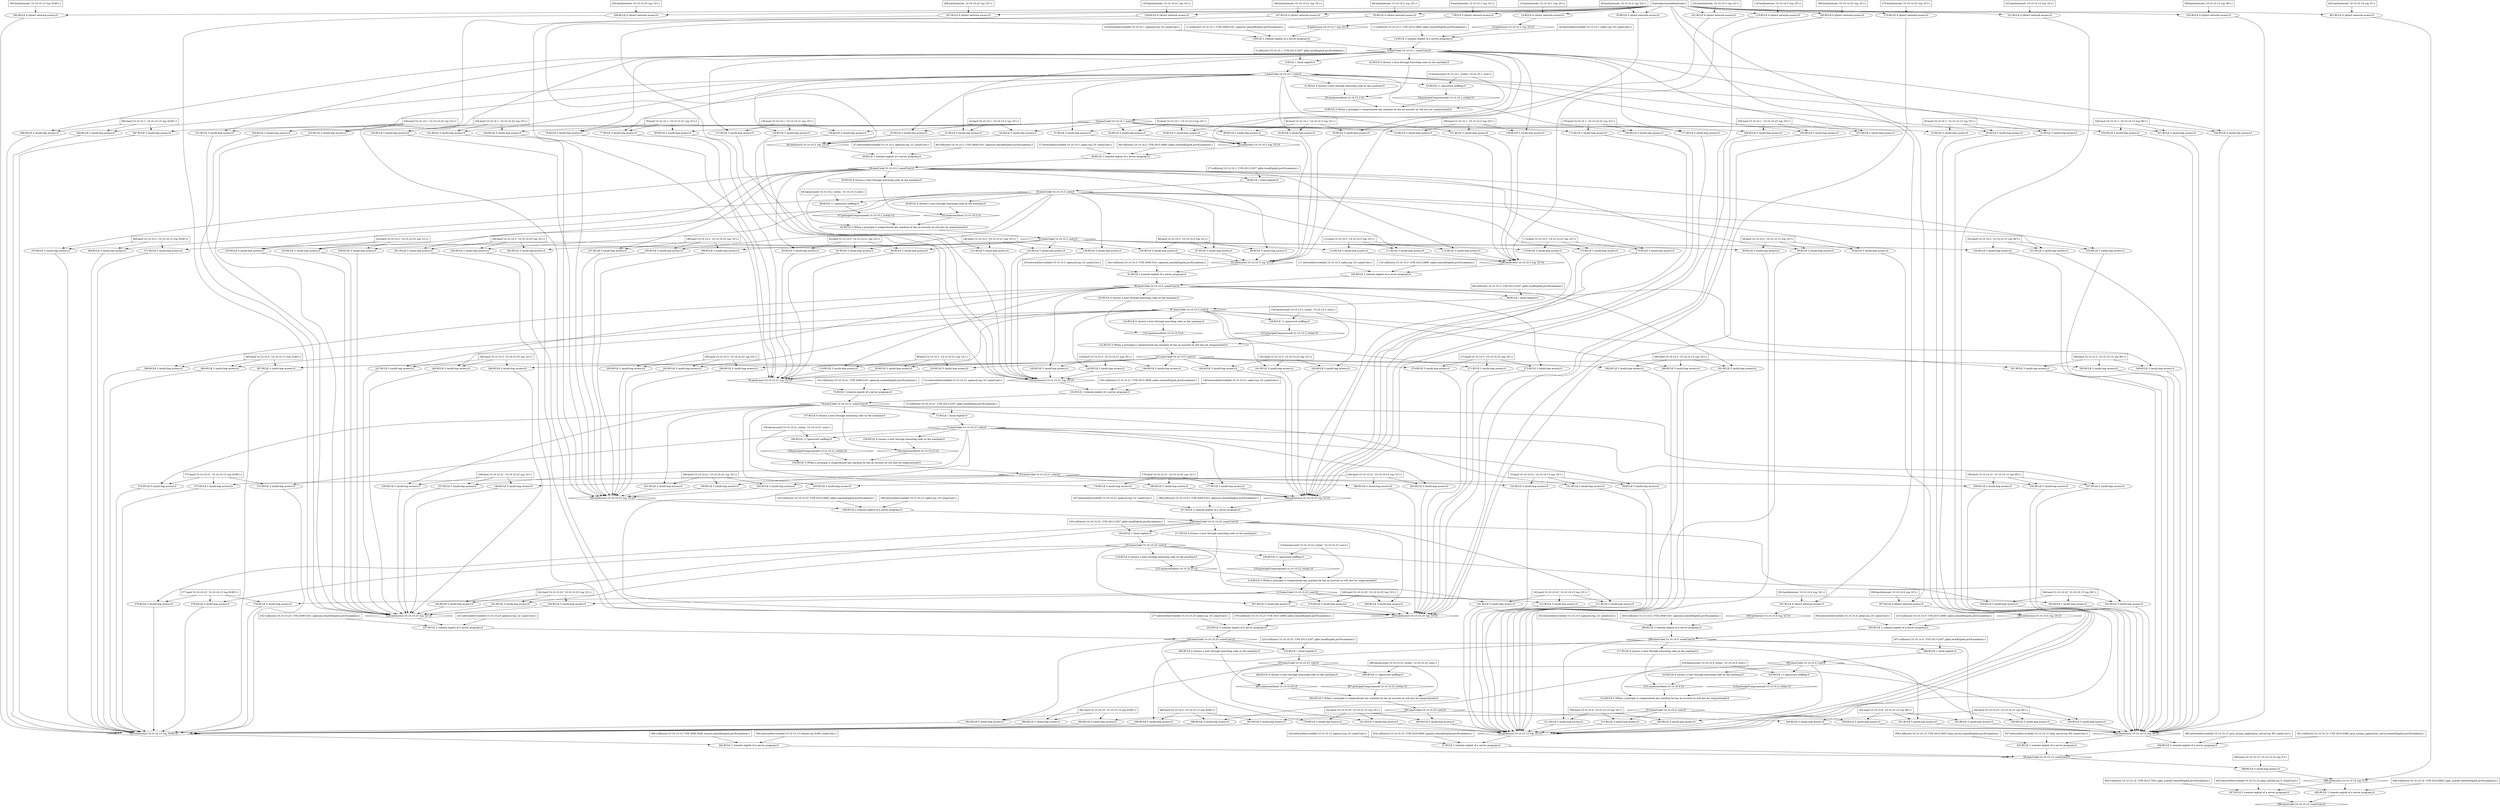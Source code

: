 digraph G {
	1 [label="1:execCode('10.10.10.1',root):0",shape=diamond];
	2 [label="2:RULE 1 (local exploit):0",shape=ellipse];
	3 [label="3:vulExists('10.10.10.1','CVE-2013-2207',glibc,localExploit,privEscalation):1",shape=box];
	4 [label="4:execCode('10.10.10.1',someUser):0",shape=diamond];
	5 [label="5:RULE 2 (remote exploit of a server program):0",shape=ellipse];
	6 [label="6:netAccess('10.10.10.1',tcp,'22'):0",shape=diamond];
	7 [label="7:RULE 6 (direct network access):0",shape=ellipse];
	8 [label="8:hacl(internet,'10.10.10.1',tcp,'22'):1",shape=box];
	9 [label="9:attackerLocated(internet):1",shape=box];
	10 [label="10:networkServiceInfo('10.10.10.1',openssh,tcp,'22',someUser):1",shape=box];
	11 [label="11:vulExists('10.10.10.1','CVE-2008-5161',openssh,remoteExploit,privEscalation):1",shape=box];
	12 [label="12:RULE 2 (remote exploit of a server program):0",shape=ellipse];
	13 [label="13:netAccess('10.10.10.1',tcp,'25'):0",shape=diamond];
	14 [label="14:RULE 6 (direct network access):0",shape=ellipse];
	15 [label="15:hacl(internet,'10.10.10.1',tcp,'25'):1",shape=box];
	16 [label="16:networkServiceInfo('10.10.10.1',safari,tcp,'25',someUser):1",shape=box];
	17 [label="17:vulExists('10.10.10.1','CVE-2015-2808',safari,remoteExploit,privEscalation):1",shape=box];
	18 [label="18:execCode('10.10.10.1',user):0",shape=diamond];
	19 [label="19:RULE 0 (When a principal is compromised any machine he has an account on will also be compromised):0",shape=ellipse];
	20 [label="20:canAccessHost('10.10.10.1'):0",shape=diamond];
	21 [label="21:RULE 8 (Access a host through executing code on the machine):0",shape=ellipse];
	22 [label="22:RULE 8 (Access a host through executing code on the machine):0",shape=ellipse];
	23 [label="23:hasAccount('10.10.10.1_victim','10.10.10.1',user):1",shape=box];
	24 [label="24:principalCompromised('10.10.10.1_victim'):0",shape=diamond];
	25 [label="25:RULE 11 (password sniffing):0",shape=ellipse];
	26 [label="26:execCode('10.10.10.13',someUser):0",shape=diamond];
	27 [label="27:RULE 2 (remote exploit of a server program):0",shape=ellipse];
	28 [label="28:netAccess('10.10.10.13',tcp,'25'):0",shape=diamond];
	29 [label="29:RULE 5 (multi-hop access):0",shape=ellipse];
	30 [label="30:hacl('10.10.10.1','10.10.10.13',tcp,'25'):1",shape=box];
	31 [label="31:RULE 5 (multi-hop access):0",shape=ellipse];
	32 [label="32:RULE 5 (multi-hop access):0",shape=ellipse];
	33 [label="33:RULE 5 (multi-hop access):0",shape=ellipse];
	34 [label="34:hacl('10.10.10.2','10.10.10.13',tcp,'25'):1",shape=box];
	35 [label="35:execCode('10.10.10.2',root):0",shape=diamond];
	36 [label="36:RULE 1 (local exploit):0",shape=ellipse];
	37 [label="37:vulExists('10.10.10.2','CVE-2013-2207',glibc,localExploit,privEscalation):1",shape=box];
	38 [label="38:execCode('10.10.10.2',someUser):0",shape=diamond];
	39 [label="39:RULE 2 (remote exploit of a server program):0",shape=ellipse];
	40 [label="40:netAccess('10.10.10.2',tcp,'22'):0",shape=diamond];
	41 [label="41:RULE 5 (multi-hop access):0",shape=ellipse];
	42 [label="42:hacl('10.10.10.1','10.10.10.2',tcp,'22'):1",shape=box];
	43 [label="43:RULE 5 (multi-hop access):0",shape=ellipse];
	44 [label="44:RULE 5 (multi-hop access):0",shape=ellipse];
	45 [label="45:RULE 6 (direct network access):0",shape=ellipse];
	46 [label="46:hacl(internet,'10.10.10.2',tcp,'22'):1",shape=box];
	47 [label="47:networkServiceInfo('10.10.10.2',openssh,tcp,'22',someUser):1",shape=box];
	48 [label="48:vulExists('10.10.10.2','CVE-2008-5161',openssh,remoteExploit,privEscalation):1",shape=box];
	49 [label="49:RULE 2 (remote exploit of a server program):0",shape=ellipse];
	50 [label="50:netAccess('10.10.10.2',tcp,'25'):0",shape=diamond];
	51 [label="51:RULE 5 (multi-hop access):0",shape=ellipse];
	52 [label="52:hacl('10.10.10.1','10.10.10.2',tcp,'25'):1",shape=box];
	53 [label="53:RULE 5 (multi-hop access):0",shape=ellipse];
	54 [label="54:RULE 5 (multi-hop access):0",shape=ellipse];
	55 [label="55:RULE 6 (direct network access):0",shape=ellipse];
	56 [label="56:hacl(internet,'10.10.10.2',tcp,'25'):1",shape=box];
	57 [label="57:networkServiceInfo('10.10.10.2',safari,tcp,'25',someUser):1",shape=box];
	58 [label="58:vulExists('10.10.10.2','CVE-2015-2808',safari,remoteExploit,privEscalation):1",shape=box];
	59 [label="59:RULE 5 (multi-hop access):0",shape=ellipse];
	60 [label="60:RULE 5 (multi-hop access):0",shape=ellipse];
	61 [label="61:execCode('10.10.10.2',user):0",shape=diamond];
	62 [label="62:RULE 0 (When a principal is compromised any machine he has an account on will also be compromised):0",shape=ellipse];
	63 [label="63:canAccessHost('10.10.10.2'):0",shape=diamond];
	64 [label="64:RULE 8 (Access a host through executing code on the machine):0",shape=ellipse];
	65 [label="65:RULE 8 (Access a host through executing code on the machine):0",shape=ellipse];
	66 [label="66:hasAccount('10.10.10.2_victim','10.10.10.2',user):1",shape=box];
	67 [label="67:principalCompromised('10.10.10.2_victim'):0",shape=diamond];
	68 [label="68:RULE 11 (password sniffing):0",shape=ellipse];
	69 [label="69:RULE 5 (multi-hop access):0",shape=ellipse];
	70 [label="70:hacl('10.10.10.21','10.10.10.13',tcp,'25'):1",shape=box];
	71 [label="71:execCode('10.10.10.21',root):0",shape=diamond];
	72 [label="72:RULE 1 (local exploit):0",shape=ellipse];
	73 [label="73:vulExists('10.10.10.21','CVE-2013-2207',glibc,localExploit,privEscalation):1",shape=box];
	74 [label="74:execCode('10.10.10.21',someUser):0",shape=diamond];
	75 [label="75:RULE 2 (remote exploit of a server program):0",shape=ellipse];
	76 [label="76:netAccess('10.10.10.21',tcp,'22'):0",shape=diamond];
	77 [label="77:RULE 5 (multi-hop access):0",shape=ellipse];
	78 [label="78:hacl('10.10.10.1','10.10.10.21',tcp,'22'):1",shape=box];
	79 [label="79:RULE 5 (multi-hop access):0",shape=ellipse];
	80 [label="80:RULE 5 (multi-hop access):0",shape=ellipse];
	81 [label="81:RULE 5 (multi-hop access):0",shape=ellipse];
	82 [label="82:hacl('10.10.10.2','10.10.10.21',tcp,'22'):1",shape=box];
	83 [label="83:RULE 5 (multi-hop access):0",shape=ellipse];
	84 [label="84:RULE 5 (multi-hop access):0",shape=ellipse];
	85 [label="85:RULE 5 (multi-hop access):0",shape=ellipse];
	86 [label="86:hacl('10.10.10.3','10.10.10.21',tcp,'22'):1",shape=box];
	87 [label="87:execCode('10.10.10.3',root):0",shape=diamond];
	88 [label="88:RULE 1 (local exploit):0",shape=ellipse];
	89 [label="89:vulExists('10.10.10.3','CVE-2013-2207',glibc,localExploit,privEscalation):1",shape=box];
	90 [label="90:execCode('10.10.10.3',someUser):0",shape=diamond];
	91 [label="91:RULE 2 (remote exploit of a server program):0",shape=ellipse];
	92 [label="92:netAccess('10.10.10.3',tcp,'22'):0",shape=diamond];
	93 [label="93:RULE 5 (multi-hop access):0",shape=ellipse];
	94 [label="94:hacl('10.10.10.1','10.10.10.3',tcp,'22'):1",shape=box];
	95 [label="95:RULE 5 (multi-hop access):0",shape=ellipse];
	96 [label="96:RULE 5 (multi-hop access):0",shape=ellipse];
	97 [label="97:RULE 5 (multi-hop access):0",shape=ellipse];
	98 [label="98:hacl('10.10.10.2','10.10.10.3',tcp,'22'):1",shape=box];
	99 [label="99:RULE 5 (multi-hop access):0",shape=ellipse];
	100 [label="100:RULE 5 (multi-hop access):0",shape=ellipse];
	101 [label="101:RULE 6 (direct network access):0",shape=ellipse];
	102 [label="102:hacl(internet,'10.10.10.3',tcp,'22'):1",shape=box];
	103 [label="103:networkServiceInfo('10.10.10.3',openssh,tcp,'22',someUser):1",shape=box];
	104 [label="104:vulExists('10.10.10.3','CVE-2008-5161',openssh,remoteExploit,privEscalation):1",shape=box];
	105 [label="105:RULE 2 (remote exploit of a server program):0",shape=ellipse];
	106 [label="106:netAccess('10.10.10.3',tcp,'25'):0",shape=diamond];
	107 [label="107:RULE 5 (multi-hop access):0",shape=ellipse];
	108 [label="108:hacl('10.10.10.1','10.10.10.3',tcp,'25'):1",shape=box];
	109 [label="109:RULE 5 (multi-hop access):0",shape=ellipse];
	110 [label="110:RULE 5 (multi-hop access):0",shape=ellipse];
	111 [label="111:RULE 5 (multi-hop access):0",shape=ellipse];
	112 [label="112:hacl('10.10.10.2','10.10.10.3',tcp,'25'):1",shape=box];
	113 [label="113:RULE 5 (multi-hop access):0",shape=ellipse];
	114 [label="114:RULE 5 (multi-hop access):0",shape=ellipse];
	115 [label="115:RULE 6 (direct network access):0",shape=ellipse];
	116 [label="116:hacl(internet,'10.10.10.3',tcp,'25'):1",shape=box];
	117 [label="117:networkServiceInfo('10.10.10.3',safari,tcp,'25',someUser):1",shape=box];
	118 [label="118:vulExists('10.10.10.3','CVE-2015-2808',safari,remoteExploit,privEscalation):1",shape=box];
	119 [label="119:RULE 5 (multi-hop access):0",shape=ellipse];
	120 [label="120:RULE 5 (multi-hop access):0",shape=ellipse];
	121 [label="121:execCode('10.10.10.3',user):0",shape=diamond];
	122 [label="122:RULE 0 (When a principal is compromised any machine he has an account on will also be compromised):0",shape=ellipse];
	123 [label="123:canAccessHost('10.10.10.3'):0",shape=diamond];
	124 [label="124:RULE 8 (Access a host through executing code on the machine):0",shape=ellipse];
	125 [label="125:RULE 8 (Access a host through executing code on the machine):0",shape=ellipse];
	126 [label="126:hasAccount('10.10.10.3_victim','10.10.10.3',user):1",shape=box];
	127 [label="127:principalCompromised('10.10.10.3_victim'):0",shape=diamond];
	128 [label="128:RULE 11 (password sniffing):0",shape=ellipse];
	129 [label="129:RULE 6 (direct network access):0",shape=ellipse];
	130 [label="130:hacl(internet,'10.10.10.21',tcp,'22'):1",shape=box];
	131 [label="131:networkServiceInfo('10.10.10.21',openssh,tcp,'22',someUser):1",shape=box];
	132 [label="132:vulExists('10.10.10.21','CVE-2008-5161',openssh,remoteExploit,privEscalation):1",shape=box];
	133 [label="133:RULE 2 (remote exploit of a server program):0",shape=ellipse];
	134 [label="134:netAccess('10.10.10.21',tcp,'25'):0",shape=diamond];
	135 [label="135:RULE 5 (multi-hop access):0",shape=ellipse];
	136 [label="136:hacl('10.10.10.1','10.10.10.21',tcp,'25'):1",shape=box];
	137 [label="137:RULE 5 (multi-hop access):0",shape=ellipse];
	138 [label="138:RULE 5 (multi-hop access):0",shape=ellipse];
	139 [label="139:RULE 5 (multi-hop access):0",shape=ellipse];
	140 [label="140:hacl('10.10.10.2','10.10.10.21',tcp,'25'):1",shape=box];
	141 [label="141:RULE 5 (multi-hop access):0",shape=ellipse];
	142 [label="142:RULE 5 (multi-hop access):0",shape=ellipse];
	143 [label="143:RULE 5 (multi-hop access):0",shape=ellipse];
	144 [label="144:hacl('10.10.10.3','10.10.10.21',tcp,'25'):1",shape=box];
	145 [label="145:RULE 5 (multi-hop access):0",shape=ellipse];
	146 [label="146:RULE 5 (multi-hop access):0",shape=ellipse];
	147 [label="147:RULE 6 (direct network access):0",shape=ellipse];
	148 [label="148:hacl(internet,'10.10.10.21',tcp,'25'):1",shape=box];
	149 [label="149:networkServiceInfo('10.10.10.21',safari,tcp,'25',someUser):1",shape=box];
	150 [label="150:vulExists('10.10.10.21','CVE-2015-2808',safari,remoteExploit,privEscalation):1",shape=box];
	151 [label="151:RULE 5 (multi-hop access):0",shape=ellipse];
	152 [label="152:RULE 5 (multi-hop access):0",shape=ellipse];
	153 [label="153:execCode('10.10.10.21',user):0",shape=diamond];
	154 [label="154:RULE 0 (When a principal is compromised any machine he has an account on will also be compromised):0",shape=ellipse];
	155 [label="155:canAccessHost('10.10.10.21'):0",shape=diamond];
	156 [label="156:RULE 8 (Access a host through executing code on the machine):0",shape=ellipse];
	157 [label="157:RULE 8 (Access a host through executing code on the machine):0",shape=ellipse];
	158 [label="158:hasAccount('10.10.10.21_victim','10.10.10.21',user):1",shape=box];
	159 [label="159:principalCompromised('10.10.10.21_victim'):0",shape=diamond];
	160 [label="160:RULE 11 (password sniffing):0",shape=ellipse];
	161 [label="161:RULE 5 (multi-hop access):0",shape=ellipse];
	162 [label="162:hacl('10.10.10.22','10.10.10.13',tcp,'25'):1",shape=box];
	163 [label="163:execCode('10.10.10.22',root):0",shape=diamond];
	164 [label="164:RULE 1 (local exploit):0",shape=ellipse];
	165 [label="165:vulExists('10.10.10.22','CVE-2013-2207',glibc,localExploit,privEscalation):1",shape=box];
	166 [label="166:execCode('10.10.10.22',someUser):0",shape=diamond];
	167 [label="167:RULE 2 (remote exploit of a server program):0",shape=ellipse];
	168 [label="168:netAccess('10.10.10.22',tcp,'22'):0",shape=diamond];
	169 [label="169:RULE 5 (multi-hop access):0",shape=ellipse];
	170 [label="170:hacl('10.10.10.1','10.10.10.22',tcp,'22'):1",shape=box];
	171 [label="171:RULE 5 (multi-hop access):0",shape=ellipse];
	172 [label="172:RULE 5 (multi-hop access):0",shape=ellipse];
	173 [label="173:RULE 5 (multi-hop access):0",shape=ellipse];
	174 [label="174:hacl('10.10.10.2','10.10.10.22',tcp,'22'):1",shape=box];
	175 [label="175:RULE 5 (multi-hop access):0",shape=ellipse];
	176 [label="176:RULE 5 (multi-hop access):0",shape=ellipse];
	177 [label="177:RULE 5 (multi-hop access):0",shape=ellipse];
	178 [label="178:hacl('10.10.10.21','10.10.10.22',tcp,'22'):1",shape=box];
	179 [label="179:RULE 5 (multi-hop access):0",shape=ellipse];
	180 [label="180:RULE 5 (multi-hop access):0",shape=ellipse];
	181 [label="181:RULE 5 (multi-hop access):0",shape=ellipse];
	182 [label="182:hacl('10.10.10.3','10.10.10.22',tcp,'22'):1",shape=box];
	183 [label="183:RULE 5 (multi-hop access):0",shape=ellipse];
	184 [label="184:RULE 5 (multi-hop access):0",shape=ellipse];
	185 [label="185:RULE 6 (direct network access):0",shape=ellipse];
	186 [label="186:hacl(internet,'10.10.10.22',tcp,'22'):1",shape=box];
	187 [label="187:networkServiceInfo('10.10.10.22',openssh,tcp,'22',someUser):1",shape=box];
	188 [label="188:vulExists('10.10.10.22','CVE-2008-5161',openssh,remoteExploit,privEscalation):1",shape=box];
	189 [label="189:RULE 2 (remote exploit of a server program):0",shape=ellipse];
	190 [label="190:netAccess('10.10.10.22',tcp,'25'):0",shape=diamond];
	191 [label="191:RULE 5 (multi-hop access):0",shape=ellipse];
	192 [label="192:hacl('10.10.10.1','10.10.10.22',tcp,'25'):1",shape=box];
	193 [label="193:RULE 5 (multi-hop access):0",shape=ellipse];
	194 [label="194:RULE 5 (multi-hop access):0",shape=ellipse];
	195 [label="195:RULE 5 (multi-hop access):0",shape=ellipse];
	196 [label="196:hacl('10.10.10.2','10.10.10.22',tcp,'25'):1",shape=box];
	197 [label="197:RULE 5 (multi-hop access):0",shape=ellipse];
	198 [label="198:RULE 5 (multi-hop access):0",shape=ellipse];
	199 [label="199:RULE 5 (multi-hop access):0",shape=ellipse];
	200 [label="200:hacl('10.10.10.21','10.10.10.22',tcp,'25'):1",shape=box];
	201 [label="201:RULE 5 (multi-hop access):0",shape=ellipse];
	202 [label="202:RULE 5 (multi-hop access):0",shape=ellipse];
	203 [label="203:RULE 5 (multi-hop access):0",shape=ellipse];
	204 [label="204:hacl('10.10.10.3','10.10.10.22',tcp,'25'):1",shape=box];
	205 [label="205:RULE 5 (multi-hop access):0",shape=ellipse];
	206 [label="206:RULE 5 (multi-hop access):0",shape=ellipse];
	207 [label="207:RULE 6 (direct network access):0",shape=ellipse];
	208 [label="208:hacl(internet,'10.10.10.22',tcp,'25'):1",shape=box];
	209 [label="209:networkServiceInfo('10.10.10.22',safari,tcp,'25',someUser):1",shape=box];
	210 [label="210:vulExists('10.10.10.22','CVE-2015-2808',safari,remoteExploit,privEscalation):1",shape=box];
	211 [label="211:RULE 5 (multi-hop access):0",shape=ellipse];
	212 [label="212:RULE 5 (multi-hop access):0",shape=ellipse];
	213 [label="213:execCode('10.10.10.22',user):0",shape=diamond];
	214 [label="214:RULE 0 (When a principal is compromised any machine he has an account on will also be compromised):0",shape=ellipse];
	215 [label="215:canAccessHost('10.10.10.22'):0",shape=diamond];
	216 [label="216:RULE 8 (Access a host through executing code on the machine):0",shape=ellipse];
	217 [label="217:RULE 8 (Access a host through executing code on the machine):0",shape=ellipse];
	218 [label="218:hasAccount('10.10.10.22_victim','10.10.10.22',user):1",shape=box];
	219 [label="219:principalCompromised('10.10.10.22_victim'):0",shape=diamond];
	220 [label="220:RULE 11 (password sniffing):0",shape=ellipse];
	221 [label="221:RULE 5 (multi-hop access):0",shape=ellipse];
	222 [label="222:hacl('10.10.10.23','10.10.10.13',tcp,'25'):1",shape=box];
	223 [label="223:execCode('10.10.10.23',root):0",shape=diamond];
	224 [label="224:RULE 1 (local exploit):0",shape=ellipse];
	225 [label="225:vulExists('10.10.10.23','CVE-2013-2207',glibc,localExploit,privEscalation):1",shape=box];
	226 [label="226:execCode('10.10.10.23',someUser):0",shape=diamond];
	227 [label="227:RULE 2 (remote exploit of a server program):0",shape=ellipse];
	228 [label="228:netAccess('10.10.10.23',tcp,'22'):0",shape=diamond];
	229 [label="229:RULE 5 (multi-hop access):0",shape=ellipse];
	230 [label="230:hacl('10.10.10.1','10.10.10.23',tcp,'22'):1",shape=box];
	231 [label="231:RULE 5 (multi-hop access):0",shape=ellipse];
	232 [label="232:RULE 5 (multi-hop access):0",shape=ellipse];
	233 [label="233:RULE 5 (multi-hop access):0",shape=ellipse];
	234 [label="234:hacl('10.10.10.2','10.10.10.23',tcp,'22'):1",shape=box];
	235 [label="235:RULE 5 (multi-hop access):0",shape=ellipse];
	236 [label="236:RULE 5 (multi-hop access):0",shape=ellipse];
	237 [label="237:RULE 5 (multi-hop access):0",shape=ellipse];
	238 [label="238:hacl('10.10.10.21','10.10.10.23',tcp,'22'):1",shape=box];
	239 [label="239:RULE 5 (multi-hop access):0",shape=ellipse];
	240 [label="240:RULE 5 (multi-hop access):0",shape=ellipse];
	241 [label="241:RULE 5 (multi-hop access):0",shape=ellipse];
	242 [label="242:hacl('10.10.10.22','10.10.10.23',tcp,'22'):1",shape=box];
	243 [label="243:RULE 5 (multi-hop access):0",shape=ellipse];
	244 [label="244:RULE 5 (multi-hop access):0",shape=ellipse];
	245 [label="245:RULE 5 (multi-hop access):0",shape=ellipse];
	246 [label="246:hacl('10.10.10.3','10.10.10.23',tcp,'22'):1",shape=box];
	247 [label="247:RULE 5 (multi-hop access):0",shape=ellipse];
	248 [label="248:RULE 5 (multi-hop access):0",shape=ellipse];
	249 [label="249:RULE 6 (direct network access):0",shape=ellipse];
	250 [label="250:hacl(internet,'10.10.10.23',tcp,'22'):1",shape=box];
	251 [label="251:networkServiceInfo('10.10.10.23',openssh,tcp,'22',someUser):1",shape=box];
	252 [label="252:vulExists('10.10.10.23','CVE-2008-5161',openssh,remoteExploit,privEscalation):1",shape=box];
	253 [label="253:RULE 2 (remote exploit of a server program):0",shape=ellipse];
	254 [label="254:netAccess('10.10.10.23',tcp,'25'):0",shape=diamond];
	255 [label="255:RULE 5 (multi-hop access):0",shape=ellipse];
	256 [label="256:hacl('10.10.10.1','10.10.10.23',tcp,'25'):1",shape=box];
	257 [label="257:RULE 5 (multi-hop access):0",shape=ellipse];
	258 [label="258:RULE 5 (multi-hop access):0",shape=ellipse];
	259 [label="259:RULE 5 (multi-hop access):0",shape=ellipse];
	260 [label="260:hacl('10.10.10.2','10.10.10.23',tcp,'25'):1",shape=box];
	261 [label="261:RULE 5 (multi-hop access):0",shape=ellipse];
	262 [label="262:RULE 5 (multi-hop access):0",shape=ellipse];
	263 [label="263:RULE 5 (multi-hop access):0",shape=ellipse];
	264 [label="264:hacl('10.10.10.21','10.10.10.23',tcp,'25'):1",shape=box];
	265 [label="265:RULE 5 (multi-hop access):0",shape=ellipse];
	266 [label="266:RULE 5 (multi-hop access):0",shape=ellipse];
	267 [label="267:RULE 5 (multi-hop access):0",shape=ellipse];
	268 [label="268:hacl('10.10.10.22','10.10.10.23',tcp,'25'):1",shape=box];
	269 [label="269:RULE 5 (multi-hop access):0",shape=ellipse];
	270 [label="270:RULE 5 (multi-hop access):0",shape=ellipse];
	271 [label="271:RULE 5 (multi-hop access):0",shape=ellipse];
	272 [label="272:hacl('10.10.10.3','10.10.10.23',tcp,'25'):1",shape=box];
	273 [label="273:RULE 5 (multi-hop access):0",shape=ellipse];
	274 [label="274:RULE 5 (multi-hop access):0",shape=ellipse];
	275 [label="275:RULE 6 (direct network access):0",shape=ellipse];
	276 [label="276:hacl(internet,'10.10.10.23',tcp,'25'):1",shape=box];
	277 [label="277:networkServiceInfo('10.10.10.23',safari,tcp,'25',someUser):1",shape=box];
	278 [label="278:vulExists('10.10.10.23','CVE-2015-2808',safari,remoteExploit,privEscalation):1",shape=box];
	279 [label="279:RULE 5 (multi-hop access):0",shape=ellipse];
	280 [label="280:RULE 5 (multi-hop access):0",shape=ellipse];
	281 [label="281:execCode('10.10.10.23',user):0",shape=diamond];
	282 [label="282:RULE 0 (When a principal is compromised any machine he has an account on will also be compromised):0",shape=ellipse];
	283 [label="283:canAccessHost('10.10.10.23'):0",shape=diamond];
	284 [label="284:RULE 8 (Access a host through executing code on the machine):0",shape=ellipse];
	285 [label="285:RULE 8 (Access a host through executing code on the machine):0",shape=ellipse];
	286 [label="286:hasAccount('10.10.10.23_victim','10.10.10.23',user):1",shape=box];
	287 [label="287:principalCompromised('10.10.10.23_victim'):0",shape=diamond];
	288 [label="288:RULE 11 (password sniffing):0",shape=ellipse];
	289 [label="289:RULE 5 (multi-hop access):0",shape=ellipse];
	290 [label="290:hacl('10.10.10.3','10.10.10.13',tcp,'25'):1",shape=box];
	291 [label="291:RULE 5 (multi-hop access):0",shape=ellipse];
	292 [label="292:RULE 5 (multi-hop access):0",shape=ellipse];
	293 [label="293:RULE 5 (multi-hop access):0",shape=ellipse];
	294 [label="294:hacl('10.10.10.4','10.10.10.13',tcp,'25'):1",shape=box];
	295 [label="295:execCode('10.10.10.4',root):0",shape=diamond];
	296 [label="296:RULE 1 (local exploit):0",shape=ellipse];
	297 [label="297:vulExists('10.10.10.4','CVE-2013-2207',glibc,localExploit,privEscalation):1",shape=box];
	298 [label="298:execCode('10.10.10.4',someUser):0",shape=diamond];
	299 [label="299:RULE 2 (remote exploit of a server program):0",shape=ellipse];
	300 [label="300:netAccess('10.10.10.4',tcp,'22'):0",shape=diamond];
	301 [label="301:RULE 6 (direct network access):0",shape=ellipse];
	302 [label="302:hacl(internet,'10.10.10.4',tcp,'22'):1",shape=box];
	303 [label="303:networkServiceInfo('10.10.10.4',openssh,tcp,'22',someUser):1",shape=box];
	304 [label="304:vulExists('10.10.10.4','CVE-2008-5161',openssh,remoteExploit,privEscalation):1",shape=box];
	305 [label="305:RULE 2 (remote exploit of a server program):0",shape=ellipse];
	306 [label="306:netAccess('10.10.10.4',tcp,'25'):0",shape=diamond];
	307 [label="307:RULE 6 (direct network access):0",shape=ellipse];
	308 [label="308:hacl(internet,'10.10.10.4',tcp,'25'):1",shape=box];
	309 [label="309:networkServiceInfo('10.10.10.4',safari,tcp,'25',someUser):1",shape=box];
	310 [label="310:vulExists('10.10.10.4','CVE-2015-2808',safari,remoteExploit,privEscalation):1",shape=box];
	311 [label="311:RULE 5 (multi-hop access):0",shape=ellipse];
	312 [label="312:RULE 5 (multi-hop access):0",shape=ellipse];
	313 [label="313:execCode('10.10.10.4',user):0",shape=diamond];
	314 [label="314:RULE 0 (When a principal is compromised any machine he has an account on will also be compromised):0",shape=ellipse];
	315 [label="315:canAccessHost('10.10.10.4'):0",shape=diamond];
	316 [label="316:RULE 8 (Access a host through executing code on the machine):0",shape=ellipse];
	317 [label="317:RULE 8 (Access a host through executing code on the machine):0",shape=ellipse];
	318 [label="318:hasAccount('10.10.10.4_victim','10.10.10.4',user):1",shape=box];
	319 [label="319:principalCompromised('10.10.10.4_victim'):0",shape=diamond];
	320 [label="320:RULE 11 (password sniffing):0",shape=ellipse];
	321 [label="321:RULE 6 (direct network access):0",shape=ellipse];
	322 [label="322:hacl(internet,'10.10.10.13',tcp,'25'):1",shape=box];
	323 [label="323:networkServiceInfo('10.10.10.13',openssl,tcp,'25',someUser):1",shape=box];
	324 [label="324:vulExists('10.10.10.13','CVE-2016-0800',openssl,remoteExploit,privEscalation):1",shape=box];
	325 [label="325:RULE 2 (remote exploit of a server program):0",shape=ellipse];
	326 [label="326:netAccess('10.10.10.13',tcp,'80'):0",shape=diamond];
	327 [label="327:RULE 5 (multi-hop access):0",shape=ellipse];
	328 [label="328:hacl('10.10.10.1','10.10.10.13',tcp,'80'):1",shape=box];
	329 [label="329:RULE 5 (multi-hop access):0",shape=ellipse];
	330 [label="330:RULE 5 (multi-hop access):0",shape=ellipse];
	331 [label="331:RULE 5 (multi-hop access):0",shape=ellipse];
	332 [label="332:hacl('10.10.10.2','10.10.10.13',tcp,'80'):1",shape=box];
	333 [label="333:RULE 5 (multi-hop access):0",shape=ellipse];
	334 [label="334:RULE 5 (multi-hop access):0",shape=ellipse];
	335 [label="335:RULE 5 (multi-hop access):0",shape=ellipse];
	336 [label="336:hacl('10.10.10.21','10.10.10.13',tcp,'80'):1",shape=box];
	337 [label="337:RULE 5 (multi-hop access):0",shape=ellipse];
	338 [label="338:RULE 5 (multi-hop access):0",shape=ellipse];
	339 [label="339:RULE 5 (multi-hop access):0",shape=ellipse];
	340 [label="340:hacl('10.10.10.22','10.10.10.13',tcp,'80'):1",shape=box];
	341 [label="341:RULE 5 (multi-hop access):0",shape=ellipse];
	342 [label="342:RULE 5 (multi-hop access):0",shape=ellipse];
	343 [label="343:RULE 5 (multi-hop access):0",shape=ellipse];
	344 [label="344:hacl('10.10.10.23','10.10.10.13',tcp,'80'):1",shape=box];
	345 [label="345:RULE 5 (multi-hop access):0",shape=ellipse];
	346 [label="346:RULE 5 (multi-hop access):0",shape=ellipse];
	347 [label="347:RULE 5 (multi-hop access):0",shape=ellipse];
	348 [label="348:hacl('10.10.10.3','10.10.10.13',tcp,'80'):1",shape=box];
	349 [label="349:RULE 5 (multi-hop access):0",shape=ellipse];
	350 [label="350:RULE 5 (multi-hop access):0",shape=ellipse];
	351 [label="351:RULE 5 (multi-hop access):0",shape=ellipse];
	352 [label="352:hacl('10.10.10.4','10.10.10.13',tcp,'80'):1",shape=box];
	353 [label="353:RULE 5 (multi-hop access):0",shape=ellipse];
	354 [label="354:RULE 5 (multi-hop access):0",shape=ellipse];
	355 [label="355:RULE 6 (direct network access):0",shape=ellipse];
	356 [label="356:hacl(internet,'10.10.10.13',tcp,'80'):1",shape=box];
	357 [label="357:networkServiceInfo('10.10.10.13',http_server,tcp,'80',someUser):1",shape=box];
	358 [label="358:vulExists('10.10.10.13','CVE-2012-0053',http_server,remoteExploit,privEscalation):1",shape=box];
	359 [label="359:RULE 2 (remote exploit of a server program):0",shape=ellipse];
	360 [label="360:networkServiceInfo('10.10.10.13',java_system_application_server,tcp,'80',someUser):1",shape=box];
	361 [label="361:vulExists('10.10.10.13','CVE-2010-0386',java_system_application_server,remoteExploit,privEscalation):1",shape=box];
	362 [label="362:RULE 2 (remote exploit of a server program):0",shape=ellipse];
	363 [label="363:netAccess('10.10.10.13',tcp,'8180'):0",shape=diamond];
	364 [label="364:RULE 5 (multi-hop access):0",shape=ellipse];
	365 [label="365:hacl('10.10.10.1','10.10.10.13',tcp,'8180'):1",shape=box];
	366 [label="366:RULE 5 (multi-hop access):0",shape=ellipse];
	367 [label="367:RULE 5 (multi-hop access):0",shape=ellipse];
	368 [label="368:RULE 5 (multi-hop access):0",shape=ellipse];
	369 [label="369:hacl('10.10.10.2','10.10.10.13',tcp,'8180'):1",shape=box];
	370 [label="370:RULE 5 (multi-hop access):0",shape=ellipse];
	371 [label="371:RULE 5 (multi-hop access):0",shape=ellipse];
	372 [label="372:RULE 5 (multi-hop access):0",shape=ellipse];
	373 [label="373:hacl('10.10.10.21','10.10.10.13',tcp,'8180'):1",shape=box];
	374 [label="374:RULE 5 (multi-hop access):0",shape=ellipse];
	375 [label="375:RULE 5 (multi-hop access):0",shape=ellipse];
	376 [label="376:RULE 5 (multi-hop access):0",shape=ellipse];
	377 [label="377:hacl('10.10.10.22','10.10.10.13',tcp,'8180'):1",shape=box];
	378 [label="378:RULE 5 (multi-hop access):0",shape=ellipse];
	379 [label="379:RULE 5 (multi-hop access):0",shape=ellipse];
	380 [label="380:RULE 5 (multi-hop access):0",shape=ellipse];
	381 [label="381:hacl('10.10.10.23','10.10.10.13',tcp,'8180'):1",shape=box];
	382 [label="382:RULE 5 (multi-hop access):0",shape=ellipse];
	383 [label="383:RULE 5 (multi-hop access):0",shape=ellipse];
	384 [label="384:RULE 5 (multi-hop access):0",shape=ellipse];
	385 [label="385:hacl('10.10.10.3','10.10.10.13',tcp,'8180'):1",shape=box];
	386 [label="386:RULE 5 (multi-hop access):0",shape=ellipse];
	387 [label="387:RULE 5 (multi-hop access):0",shape=ellipse];
	388 [label="388:RULE 5 (multi-hop access):0",shape=ellipse];
	389 [label="389:hacl('10.10.10.4','10.10.10.13',tcp,'8180'):1",shape=box];
	390 [label="390:RULE 5 (multi-hop access):0",shape=ellipse];
	391 [label="391:RULE 5 (multi-hop access):0",shape=ellipse];
	392 [label="392:RULE 6 (direct network access):0",shape=ellipse];
	393 [label="393:hacl(internet,'10.10.10.13',tcp,'8180'):1",shape=box];
	394 [label="394:networkServiceInfo('10.10.10.13',tomcat,tcp,'8180',someUser):1",shape=box];
	395 [label="395:vulExists('10.10.10.13','CVE-2009-3548',tomcat,remoteExploit,privEscalation):1",shape=box];
	396 [label="396:execCode('10.10.10.14',someUser):0",shape=diamond];
	397 [label="397:RULE 2 (remote exploit of a server program):0",shape=ellipse];
	398 [label="398:netAccess('10.10.10.14',tcp,'0'):0",shape=diamond];
	399 [label="399:RULE 5 (multi-hop access):0",shape=ellipse];
	400 [label="400:hacl('10.10.10.13','10.10.10.14',tcp,'0'):1",shape=box];
	401 [label="401:RULE 6 (direct network access):0",shape=ellipse];
	402 [label="402:hacl(internet,'10.10.10.14',tcp,'0'):1",shape=box];
	403 [label="403:networkServiceInfo('10.10.10.14',pam_userdb,tcp,'0',someUser):1",shape=box];
	404 [label="404:vulExists('10.10.10.14','CVE-2013-7041',pam_userdb,remoteExploit,privEscalation):1",shape=box];
	405 [label="405:RULE 2 (remote exploit of a server program):0",shape=ellipse];
	406 [label="406:vulExists('10.10.10.14','CVE-2016-6662',pam_userdb,remoteExploit,privEscalation):1",shape=box];
	3 -> 	2;
	8 -> 	7;
	9 -> 	7;
	7 -> 	6;
	6 -> 	5;
	10 -> 	5;
	11 -> 	5;
	5 -> 	4;
	15 -> 	14;
	9 -> 	14;
	14 -> 	13;
	13 -> 	12;
	16 -> 	12;
	17 -> 	12;
	12 -> 	4;
	4 -> 	2;
	2 -> 	1;
	1 -> 	21;
	21 -> 	20;
	4 -> 	22;
	22 -> 	20;
	20 -> 	19;
	23 -> 	19;
	1 -> 	25;
	23 -> 	25;
	25 -> 	24;
	24 -> 	19;
	19 -> 	18;
	30 -> 	29;
	1 -> 	29;
	29 -> 	28;
	30 -> 	31;
	4 -> 	31;
	31 -> 	28;
	30 -> 	32;
	18 -> 	32;
	32 -> 	28;
	34 -> 	33;
	37 -> 	36;
	42 -> 	41;
	1 -> 	41;
	41 -> 	40;
	42 -> 	43;
	4 -> 	43;
	43 -> 	40;
	42 -> 	44;
	18 -> 	44;
	44 -> 	40;
	46 -> 	45;
	9 -> 	45;
	45 -> 	40;
	40 -> 	39;
	47 -> 	39;
	48 -> 	39;
	39 -> 	38;
	52 -> 	51;
	1 -> 	51;
	51 -> 	50;
	52 -> 	53;
	4 -> 	53;
	53 -> 	50;
	52 -> 	54;
	18 -> 	54;
	54 -> 	50;
	56 -> 	55;
	9 -> 	55;
	55 -> 	50;
	50 -> 	49;
	57 -> 	49;
	58 -> 	49;
	49 -> 	38;
	38 -> 	36;
	36 -> 	35;
	35 -> 	33;
	33 -> 	28;
	34 -> 	59;
	38 -> 	59;
	59 -> 	28;
	34 -> 	60;
	35 -> 	64;
	64 -> 	63;
	38 -> 	65;
	65 -> 	63;
	63 -> 	62;
	66 -> 	62;
	35 -> 	68;
	66 -> 	68;
	68 -> 	67;
	67 -> 	62;
	62 -> 	61;
	61 -> 	60;
	60 -> 	28;
	70 -> 	69;
	73 -> 	72;
	78 -> 	77;
	1 -> 	77;
	77 -> 	76;
	78 -> 	79;
	4 -> 	79;
	79 -> 	76;
	78 -> 	80;
	18 -> 	80;
	80 -> 	76;
	82 -> 	81;
	35 -> 	81;
	81 -> 	76;
	82 -> 	83;
	38 -> 	83;
	83 -> 	76;
	82 -> 	84;
	61 -> 	84;
	84 -> 	76;
	86 -> 	85;
	89 -> 	88;
	94 -> 	93;
	1 -> 	93;
	93 -> 	92;
	94 -> 	95;
	4 -> 	95;
	95 -> 	92;
	94 -> 	96;
	18 -> 	96;
	96 -> 	92;
	98 -> 	97;
	35 -> 	97;
	97 -> 	92;
	98 -> 	99;
	38 -> 	99;
	99 -> 	92;
	98 -> 	100;
	61 -> 	100;
	100 -> 	92;
	102 -> 	101;
	9 -> 	101;
	101 -> 	92;
	92 -> 	91;
	103 -> 	91;
	104 -> 	91;
	91 -> 	90;
	108 -> 	107;
	1 -> 	107;
	107 -> 	106;
	108 -> 	109;
	4 -> 	109;
	109 -> 	106;
	108 -> 	110;
	18 -> 	110;
	110 -> 	106;
	112 -> 	111;
	35 -> 	111;
	111 -> 	106;
	112 -> 	113;
	38 -> 	113;
	113 -> 	106;
	112 -> 	114;
	61 -> 	114;
	114 -> 	106;
	116 -> 	115;
	9 -> 	115;
	115 -> 	106;
	106 -> 	105;
	117 -> 	105;
	118 -> 	105;
	105 -> 	90;
	90 -> 	88;
	88 -> 	87;
	87 -> 	85;
	85 -> 	76;
	86 -> 	119;
	90 -> 	119;
	119 -> 	76;
	86 -> 	120;
	87 -> 	124;
	124 -> 	123;
	90 -> 	125;
	125 -> 	123;
	123 -> 	122;
	126 -> 	122;
	87 -> 	128;
	126 -> 	128;
	128 -> 	127;
	127 -> 	122;
	122 -> 	121;
	121 -> 	120;
	120 -> 	76;
	130 -> 	129;
	9 -> 	129;
	129 -> 	76;
	76 -> 	75;
	131 -> 	75;
	132 -> 	75;
	75 -> 	74;
	136 -> 	135;
	1 -> 	135;
	135 -> 	134;
	136 -> 	137;
	4 -> 	137;
	137 -> 	134;
	136 -> 	138;
	18 -> 	138;
	138 -> 	134;
	140 -> 	139;
	35 -> 	139;
	139 -> 	134;
	140 -> 	141;
	38 -> 	141;
	141 -> 	134;
	140 -> 	142;
	61 -> 	142;
	142 -> 	134;
	144 -> 	143;
	87 -> 	143;
	143 -> 	134;
	144 -> 	145;
	90 -> 	145;
	145 -> 	134;
	144 -> 	146;
	121 -> 	146;
	146 -> 	134;
	148 -> 	147;
	9 -> 	147;
	147 -> 	134;
	134 -> 	133;
	149 -> 	133;
	150 -> 	133;
	133 -> 	74;
	74 -> 	72;
	72 -> 	71;
	71 -> 	69;
	69 -> 	28;
	70 -> 	151;
	74 -> 	151;
	151 -> 	28;
	70 -> 	152;
	71 -> 	156;
	156 -> 	155;
	74 -> 	157;
	157 -> 	155;
	155 -> 	154;
	158 -> 	154;
	71 -> 	160;
	158 -> 	160;
	160 -> 	159;
	159 -> 	154;
	154 -> 	153;
	153 -> 	152;
	152 -> 	28;
	162 -> 	161;
	165 -> 	164;
	170 -> 	169;
	1 -> 	169;
	169 -> 	168;
	170 -> 	171;
	4 -> 	171;
	171 -> 	168;
	170 -> 	172;
	18 -> 	172;
	172 -> 	168;
	174 -> 	173;
	35 -> 	173;
	173 -> 	168;
	174 -> 	175;
	38 -> 	175;
	175 -> 	168;
	174 -> 	176;
	61 -> 	176;
	176 -> 	168;
	178 -> 	177;
	71 -> 	177;
	177 -> 	168;
	178 -> 	179;
	74 -> 	179;
	179 -> 	168;
	178 -> 	180;
	153 -> 	180;
	180 -> 	168;
	182 -> 	181;
	87 -> 	181;
	181 -> 	168;
	182 -> 	183;
	90 -> 	183;
	183 -> 	168;
	182 -> 	184;
	121 -> 	184;
	184 -> 	168;
	186 -> 	185;
	9 -> 	185;
	185 -> 	168;
	168 -> 	167;
	187 -> 	167;
	188 -> 	167;
	167 -> 	166;
	192 -> 	191;
	1 -> 	191;
	191 -> 	190;
	192 -> 	193;
	4 -> 	193;
	193 -> 	190;
	192 -> 	194;
	18 -> 	194;
	194 -> 	190;
	196 -> 	195;
	35 -> 	195;
	195 -> 	190;
	196 -> 	197;
	38 -> 	197;
	197 -> 	190;
	196 -> 	198;
	61 -> 	198;
	198 -> 	190;
	200 -> 	199;
	71 -> 	199;
	199 -> 	190;
	200 -> 	201;
	74 -> 	201;
	201 -> 	190;
	200 -> 	202;
	153 -> 	202;
	202 -> 	190;
	204 -> 	203;
	87 -> 	203;
	203 -> 	190;
	204 -> 	205;
	90 -> 	205;
	205 -> 	190;
	204 -> 	206;
	121 -> 	206;
	206 -> 	190;
	208 -> 	207;
	9 -> 	207;
	207 -> 	190;
	190 -> 	189;
	209 -> 	189;
	210 -> 	189;
	189 -> 	166;
	166 -> 	164;
	164 -> 	163;
	163 -> 	161;
	161 -> 	28;
	162 -> 	211;
	166 -> 	211;
	211 -> 	28;
	162 -> 	212;
	163 -> 	216;
	216 -> 	215;
	166 -> 	217;
	217 -> 	215;
	215 -> 	214;
	218 -> 	214;
	163 -> 	220;
	218 -> 	220;
	220 -> 	219;
	219 -> 	214;
	214 -> 	213;
	213 -> 	212;
	212 -> 	28;
	222 -> 	221;
	225 -> 	224;
	230 -> 	229;
	1 -> 	229;
	229 -> 	228;
	230 -> 	231;
	4 -> 	231;
	231 -> 	228;
	230 -> 	232;
	18 -> 	232;
	232 -> 	228;
	234 -> 	233;
	35 -> 	233;
	233 -> 	228;
	234 -> 	235;
	38 -> 	235;
	235 -> 	228;
	234 -> 	236;
	61 -> 	236;
	236 -> 	228;
	238 -> 	237;
	71 -> 	237;
	237 -> 	228;
	238 -> 	239;
	74 -> 	239;
	239 -> 	228;
	238 -> 	240;
	153 -> 	240;
	240 -> 	228;
	242 -> 	241;
	163 -> 	241;
	241 -> 	228;
	242 -> 	243;
	166 -> 	243;
	243 -> 	228;
	242 -> 	244;
	213 -> 	244;
	244 -> 	228;
	246 -> 	245;
	87 -> 	245;
	245 -> 	228;
	246 -> 	247;
	90 -> 	247;
	247 -> 	228;
	246 -> 	248;
	121 -> 	248;
	248 -> 	228;
	250 -> 	249;
	9 -> 	249;
	249 -> 	228;
	228 -> 	227;
	251 -> 	227;
	252 -> 	227;
	227 -> 	226;
	256 -> 	255;
	1 -> 	255;
	255 -> 	254;
	256 -> 	257;
	4 -> 	257;
	257 -> 	254;
	256 -> 	258;
	18 -> 	258;
	258 -> 	254;
	260 -> 	259;
	35 -> 	259;
	259 -> 	254;
	260 -> 	261;
	38 -> 	261;
	261 -> 	254;
	260 -> 	262;
	61 -> 	262;
	262 -> 	254;
	264 -> 	263;
	71 -> 	263;
	263 -> 	254;
	264 -> 	265;
	74 -> 	265;
	265 -> 	254;
	264 -> 	266;
	153 -> 	266;
	266 -> 	254;
	268 -> 	267;
	163 -> 	267;
	267 -> 	254;
	268 -> 	269;
	166 -> 	269;
	269 -> 	254;
	268 -> 	270;
	213 -> 	270;
	270 -> 	254;
	272 -> 	271;
	87 -> 	271;
	271 -> 	254;
	272 -> 	273;
	90 -> 	273;
	273 -> 	254;
	272 -> 	274;
	121 -> 	274;
	274 -> 	254;
	276 -> 	275;
	9 -> 	275;
	275 -> 	254;
	254 -> 	253;
	277 -> 	253;
	278 -> 	253;
	253 -> 	226;
	226 -> 	224;
	224 -> 	223;
	223 -> 	221;
	221 -> 	28;
	222 -> 	279;
	226 -> 	279;
	279 -> 	28;
	222 -> 	280;
	223 -> 	284;
	284 -> 	283;
	226 -> 	285;
	285 -> 	283;
	283 -> 	282;
	286 -> 	282;
	223 -> 	288;
	286 -> 	288;
	288 -> 	287;
	287 -> 	282;
	282 -> 	281;
	281 -> 	280;
	280 -> 	28;
	290 -> 	289;
	87 -> 	289;
	289 -> 	28;
	290 -> 	291;
	90 -> 	291;
	291 -> 	28;
	290 -> 	292;
	121 -> 	292;
	292 -> 	28;
	294 -> 	293;
	297 -> 	296;
	302 -> 	301;
	9 -> 	301;
	301 -> 	300;
	300 -> 	299;
	303 -> 	299;
	304 -> 	299;
	299 -> 	298;
	308 -> 	307;
	9 -> 	307;
	307 -> 	306;
	306 -> 	305;
	309 -> 	305;
	310 -> 	305;
	305 -> 	298;
	298 -> 	296;
	296 -> 	295;
	295 -> 	293;
	293 -> 	28;
	294 -> 	311;
	298 -> 	311;
	311 -> 	28;
	294 -> 	312;
	295 -> 	316;
	316 -> 	315;
	298 -> 	317;
	317 -> 	315;
	315 -> 	314;
	318 -> 	314;
	295 -> 	320;
	318 -> 	320;
	320 -> 	319;
	319 -> 	314;
	314 -> 	313;
	313 -> 	312;
	312 -> 	28;
	322 -> 	321;
	9 -> 	321;
	321 -> 	28;
	28 -> 	27;
	323 -> 	27;
	324 -> 	27;
	27 -> 	26;
	328 -> 	327;
	1 -> 	327;
	327 -> 	326;
	328 -> 	329;
	4 -> 	329;
	329 -> 	326;
	328 -> 	330;
	18 -> 	330;
	330 -> 	326;
	332 -> 	331;
	35 -> 	331;
	331 -> 	326;
	332 -> 	333;
	38 -> 	333;
	333 -> 	326;
	332 -> 	334;
	61 -> 	334;
	334 -> 	326;
	336 -> 	335;
	71 -> 	335;
	335 -> 	326;
	336 -> 	337;
	74 -> 	337;
	337 -> 	326;
	336 -> 	338;
	153 -> 	338;
	338 -> 	326;
	340 -> 	339;
	163 -> 	339;
	339 -> 	326;
	340 -> 	341;
	166 -> 	341;
	341 -> 	326;
	340 -> 	342;
	213 -> 	342;
	342 -> 	326;
	344 -> 	343;
	223 -> 	343;
	343 -> 	326;
	344 -> 	345;
	226 -> 	345;
	345 -> 	326;
	344 -> 	346;
	281 -> 	346;
	346 -> 	326;
	348 -> 	347;
	87 -> 	347;
	347 -> 	326;
	348 -> 	349;
	90 -> 	349;
	349 -> 	326;
	348 -> 	350;
	121 -> 	350;
	350 -> 	326;
	352 -> 	351;
	295 -> 	351;
	351 -> 	326;
	352 -> 	353;
	298 -> 	353;
	353 -> 	326;
	352 -> 	354;
	313 -> 	354;
	354 -> 	326;
	356 -> 	355;
	9 -> 	355;
	355 -> 	326;
	326 -> 	325;
	357 -> 	325;
	358 -> 	325;
	325 -> 	26;
	326 -> 	359;
	360 -> 	359;
	361 -> 	359;
	359 -> 	26;
	365 -> 	364;
	1 -> 	364;
	364 -> 	363;
	365 -> 	366;
	4 -> 	366;
	366 -> 	363;
	365 -> 	367;
	18 -> 	367;
	367 -> 	363;
	369 -> 	368;
	35 -> 	368;
	368 -> 	363;
	369 -> 	370;
	38 -> 	370;
	370 -> 	363;
	369 -> 	371;
	61 -> 	371;
	371 -> 	363;
	373 -> 	372;
	71 -> 	372;
	372 -> 	363;
	373 -> 	374;
	74 -> 	374;
	374 -> 	363;
	373 -> 	375;
	153 -> 	375;
	375 -> 	363;
	377 -> 	376;
	163 -> 	376;
	376 -> 	363;
	377 -> 	378;
	166 -> 	378;
	378 -> 	363;
	377 -> 	379;
	213 -> 	379;
	379 -> 	363;
	381 -> 	380;
	223 -> 	380;
	380 -> 	363;
	381 -> 	382;
	226 -> 	382;
	382 -> 	363;
	381 -> 	383;
	281 -> 	383;
	383 -> 	363;
	385 -> 	384;
	87 -> 	384;
	384 -> 	363;
	385 -> 	386;
	90 -> 	386;
	386 -> 	363;
	385 -> 	387;
	121 -> 	387;
	387 -> 	363;
	389 -> 	388;
	295 -> 	388;
	388 -> 	363;
	389 -> 	390;
	298 -> 	390;
	390 -> 	363;
	389 -> 	391;
	313 -> 	391;
	391 -> 	363;
	393 -> 	392;
	9 -> 	392;
	392 -> 	363;
	363 -> 	362;
	394 -> 	362;
	395 -> 	362;
	362 -> 	26;
	400 -> 	399;
	26 -> 	399;
	399 -> 	398;
	402 -> 	401;
	9 -> 	401;
	401 -> 	398;
	398 -> 	397;
	403 -> 	397;
	404 -> 	397;
	397 -> 	396;
	398 -> 	405;
	403 -> 	405;
	406 -> 	405;
	405 -> 	396;
}
